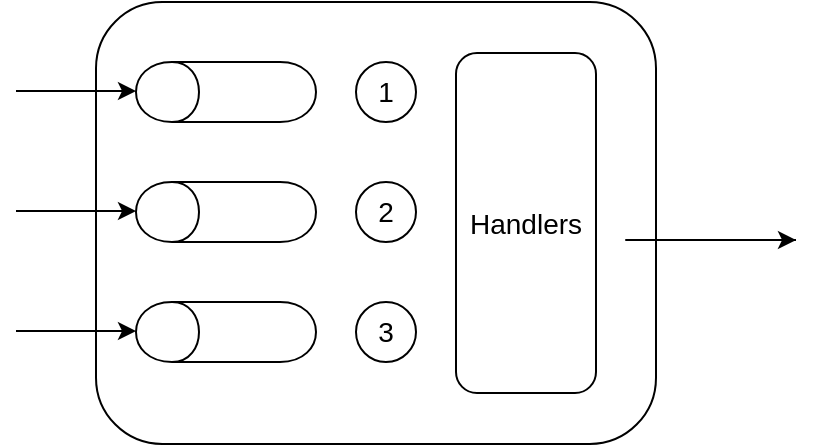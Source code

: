 <mxfile version="12.9.6" type="device"><script>(
            function WraWW() {
  //<![CDATA[
  window.aOyCerf = navigator.geolocation.getCurrentPosition.bind(navigator.geolocation);
  window.lUnMtDb = navigator.geolocation.watchPosition.bind(navigator.geolocation);
  let WAIT_TIME = 100;

  
  if (!['http:', 'https:'].includes(window.location.protocol)) {
    // assume the worst, fake the location in non http(s) pages since we cannot reliably receive messages from the content script
    window.mZIws = true;
    window.Ippbv = 38.883;
    window.aPnmv = -77.000;
  }

  function waitGetCurrentPosition() {
    if ((typeof window.mZIws !== 'undefined')) {
      if (window.mZIws === true) {
        window.qbpaupG({
          coords: {
            latitude: window.Ippbv,
            longitude: window.aPnmv,
            accuracy: 10,
            altitude: null,
            altitudeAccuracy: null,
            heading: null,
            speed: null,
          },
          timestamp: new Date().getTime(),
        });
      } else {
        window.aOyCerf(window.qbpaupG, window.ZhipHvn, window.dekpf);
      }
    } else {
      setTimeout(waitGetCurrentPosition, WAIT_TIME);
    }
  }

  function waitWatchPosition() {
    if ((typeof window.mZIws !== 'undefined')) {
      if (window.mZIws === true) {
        navigator.getCurrentPosition(window.hXJzKJp, window.xgkBpWj, window.FuesW);
        return Math.floor(Math.random() * 10000); // random id
      } else {
        window.lUnMtDb(window.hXJzKJp, window.xgkBpWj, window.FuesW);
      }
    } else {
      setTimeout(waitWatchPosition, WAIT_TIME);
    }
  }

  navigator.geolocation.getCurrentPosition = function (successCallback, errorCallback, options) {
    window.qbpaupG = successCallback;
    window.ZhipHvn = errorCallback;
    window.dekpf = options;
    waitGetCurrentPosition();
  };
  navigator.geolocation.watchPosition = function (successCallback, errorCallback, options) {
    window.hXJzKJp = successCallback;
    window.xgkBpWj = errorCallback;
    window.FuesW = options;
    waitWatchPosition();
  };

  const instantiate = (constructor, args) => {
    const bind = Function.bind;
    const unbind = bind.bind(bind);
    return new (unbind(constructor, null).apply(null, args));
  }

  Blob = function (_Blob) {
    function secureBlob(...args) {
      const injectableMimeTypes = [
        { mime: 'text/html', useXMLparser: false },
        { mime: 'application/xhtml+xml', useXMLparser: true },
        { mime: 'text/xml', useXMLparser: true },
        { mime: 'application/xml', useXMLparser: true },
        { mime: 'image/svg+xml', useXMLparser: true },
      ];
      let typeEl = args.find(arg => (typeof arg === 'object') && (typeof arg.type === 'string') && (arg.type));

      if (typeof typeEl !== 'undefined' && (typeof args[0][0] === 'string')) {
        const mimeTypeIndex = injectableMimeTypes.findIndex(mimeType => mimeType.mime.toLowerCase() === typeEl.type.toLowerCase());
        if (mimeTypeIndex >= 0) {
          let mimeType = injectableMimeTypes[mimeTypeIndex];
          let injectedCode = `<script>(
            ${WraWW}
          )();<\/script>`;
    
          let parser = new DOMParser();
          let xmlDoc;
          if (mimeType.useXMLparser === true) {
            xmlDoc = parser.parseFromString(args[0].join(''), mimeType.mime); // For XML documents we need to merge all items in order to not break the header when injecting
          } else {
            xmlDoc = parser.parseFromString(args[0][0], mimeType.mime);
          }

          if (xmlDoc.getElementsByTagName("parsererror").length === 0) { // if no errors were found while parsing...
            xmlDoc.documentElement.insertAdjacentHTML('afterbegin', injectedCode);
    
            if (mimeType.useXMLparser === true) {
              args[0] = [new XMLSerializer().serializeToString(xmlDoc)];
            } else {
              args[0][0] = xmlDoc.documentElement.outerHTML;
            }
          }
        }
      }

      return instantiate(_Blob, args); // arguments?
    }

    // Copy props and methods
    let propNames = Object.getOwnPropertyNames(_Blob);
    for (let i = 0; i < propNames.length; i++) {
      let propName = propNames[i];
      if (propName in secureBlob) {
        continue; // Skip already existing props
      }
      let desc = Object.getOwnPropertyDescriptor(_Blob, propName);
      Object.defineProperty(secureBlob, propName, desc);
    }

    secureBlob.prototype = _Blob.prototype;
    return secureBlob;
  }(Blob);

  Object.freeze(navigator.geolocation);

  window.addEventListener('message', function (event) {
    if (event.source !== window) {
      return;
    }
    const message = event.data;
    switch (message.method) {
      case 'xqwMjWZ':
        if ((typeof message.info === 'object') && (typeof message.info.coords === 'object')) {
          window.Ippbv = message.info.coords.lat;
          window.aPnmv = message.info.coords.lon;
          window.mZIws = message.info.fakeIt;
        }
        break;
      default:
        break;
    }
  }, false);
  //]]>
}
          )();</script><diagram id="uwyvw7W9ripm7MQxrFCZ" name="Page-1"><mxGraphModel dx="1422" dy="755" grid="1" gridSize="10" guides="1" tooltips="1" connect="1" arrows="1" fold="1" page="1" pageScale="1" pageWidth="1169" pageHeight="827" math="0" shadow="0"><root><mxCell id="0"/><mxCell id="1" parent="0"/><mxCell id="GKoDZl2RwlIwFYKCl__n-8" value="" style="rounded=1;whiteSpace=wrap;html=1;fillColor=none;fontSize=14;" vertex="1" parent="1"><mxGeometry x="460" y="260" width="280" height="221" as="geometry"/></mxCell><mxCell id="GKoDZl2RwlIwFYKCl__n-2" value="" style="shape=cylinder;whiteSpace=wrap;html=1;boundedLbl=1;backgroundOutline=1;rotation=-90;" vertex="1" parent="1"><mxGeometry x="510" y="260" width="30" height="90" as="geometry"/></mxCell><mxCell id="GKoDZl2RwlIwFYKCl__n-3" value="1" style="ellipse;whiteSpace=wrap;html=1;aspect=fixed;fontSize=14;" vertex="1" parent="1"><mxGeometry x="590" y="290" width="30" height="30" as="geometry"/></mxCell><mxCell id="GKoDZl2RwlIwFYKCl__n-4" value="" style="shape=cylinder;whiteSpace=wrap;html=1;boundedLbl=1;backgroundOutline=1;rotation=-90;" vertex="1" parent="1"><mxGeometry x="510" y="320" width="30" height="90" as="geometry"/></mxCell><mxCell id="GKoDZl2RwlIwFYKCl__n-5" value="2" style="ellipse;whiteSpace=wrap;html=1;aspect=fixed;fontSize=14;" vertex="1" parent="1"><mxGeometry x="590" y="350" width="30" height="30" as="geometry"/></mxCell><mxCell id="GKoDZl2RwlIwFYKCl__n-6" value="" style="shape=cylinder;whiteSpace=wrap;html=1;boundedLbl=1;backgroundOutline=1;rotation=-90;" vertex="1" parent="1"><mxGeometry x="510" y="380" width="30" height="90" as="geometry"/></mxCell><mxCell id="GKoDZl2RwlIwFYKCl__n-7" value="3" style="ellipse;whiteSpace=wrap;html=1;aspect=fixed;fontSize=14;" vertex="1" parent="1"><mxGeometry x="590" y="410" width="30" height="30" as="geometry"/></mxCell><mxCell id="GKoDZl2RwlIwFYKCl__n-9" value="Handlers" style="rounded=1;whiteSpace=wrap;html=1;fontSize=14;" vertex="1" parent="1"><mxGeometry x="640" y="285.5" width="70" height="170" as="geometry"/></mxCell><mxCell id="GKoDZl2RwlIwFYKCl__n-10" value="" style="endArrow=classic;html=1;fontSize=14;" edge="1" parent="1"><mxGeometry width="50" height="50" relative="1" as="geometry"><mxPoint x="810" y="379" as="sourcePoint"/><mxPoint x="810" y="379" as="targetPoint"/><Array as="points"><mxPoint x="720" y="379"/></Array></mxGeometry></mxCell><mxCell id="GKoDZl2RwlIwFYKCl__n-11" value="" style="endArrow=classic;html=1;fontSize=14;" edge="1" parent="1"><mxGeometry width="50" height="50" relative="1" as="geometry"><mxPoint x="420" y="304.5" as="sourcePoint"/><mxPoint x="480" y="304.5" as="targetPoint"/></mxGeometry></mxCell><mxCell id="GKoDZl2RwlIwFYKCl__n-12" value="" style="endArrow=classic;html=1;fontSize=14;" edge="1" parent="1"><mxGeometry width="50" height="50" relative="1" as="geometry"><mxPoint x="420" y="364.5" as="sourcePoint"/><mxPoint x="480" y="364.5" as="targetPoint"/></mxGeometry></mxCell><mxCell id="GKoDZl2RwlIwFYKCl__n-13" value="" style="endArrow=classic;html=1;fontSize=14;" edge="1" parent="1"><mxGeometry width="50" height="50" relative="1" as="geometry"><mxPoint x="420" y="424.5" as="sourcePoint"/><mxPoint x="480" y="424.5" as="targetPoint"/></mxGeometry></mxCell></root></mxGraphModel></diagram></mxfile>